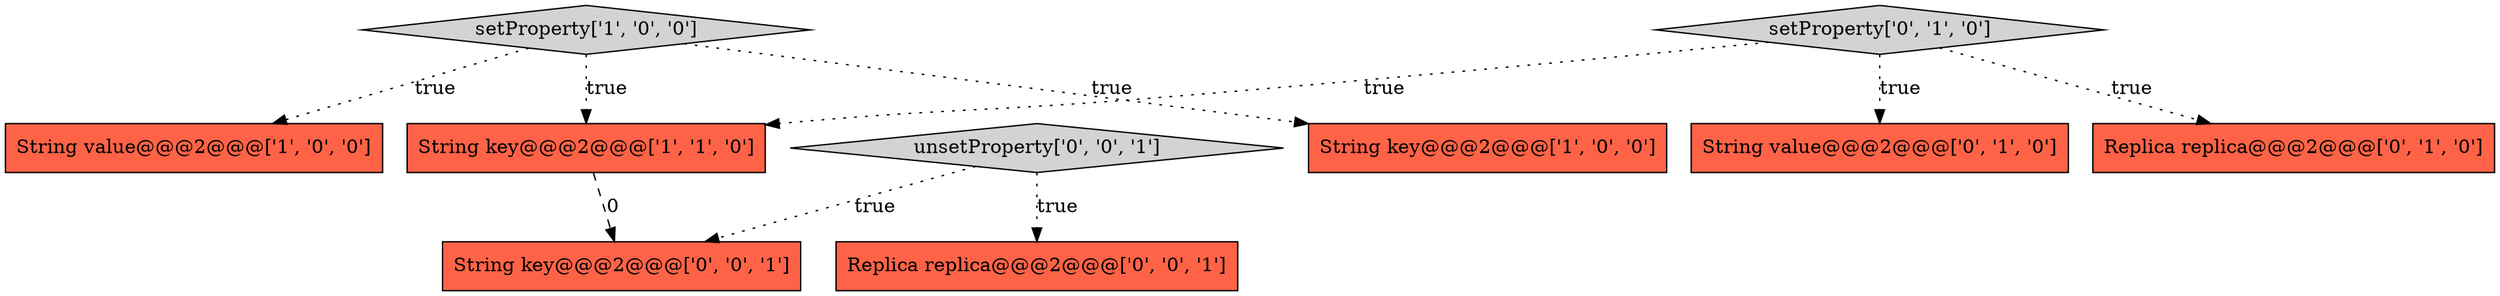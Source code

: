 digraph {
1 [style = filled, label = "String value@@@2@@@['1', '0', '0']", fillcolor = tomato, shape = box image = "AAA0AAABBB1BBB"];
2 [style = filled, label = "String key@@@2@@@['1', '1', '0']", fillcolor = tomato, shape = box image = "AAA0AAABBB1BBB"];
4 [style = filled, label = "String value@@@2@@@['0', '1', '0']", fillcolor = tomato, shape = box image = "AAA0AAABBB2BBB"];
5 [style = filled, label = "Replica replica@@@2@@@['0', '1', '0']", fillcolor = tomato, shape = box image = "AAA0AAABBB2BBB"];
3 [style = filled, label = "setProperty['1', '0', '0']", fillcolor = lightgray, shape = diamond image = "AAA0AAABBB1BBB"];
7 [style = filled, label = "unsetProperty['0', '0', '1']", fillcolor = lightgray, shape = diamond image = "AAA0AAABBB3BBB"];
9 [style = filled, label = "String key@@@2@@@['0', '0', '1']", fillcolor = tomato, shape = box image = "AAA0AAABBB3BBB"];
8 [style = filled, label = "Replica replica@@@2@@@['0', '0', '1']", fillcolor = tomato, shape = box image = "AAA0AAABBB3BBB"];
6 [style = filled, label = "setProperty['0', '1', '0']", fillcolor = lightgray, shape = diamond image = "AAA0AAABBB2BBB"];
0 [style = filled, label = "String key@@@2@@@['1', '0', '0']", fillcolor = tomato, shape = box image = "AAA0AAABBB1BBB"];
6->5 [style = dotted, label="true"];
6->2 [style = dotted, label="true"];
7->9 [style = dotted, label="true"];
6->4 [style = dotted, label="true"];
7->8 [style = dotted, label="true"];
2->9 [style = dashed, label="0"];
3->1 [style = dotted, label="true"];
3->2 [style = dotted, label="true"];
3->0 [style = dotted, label="true"];
}
